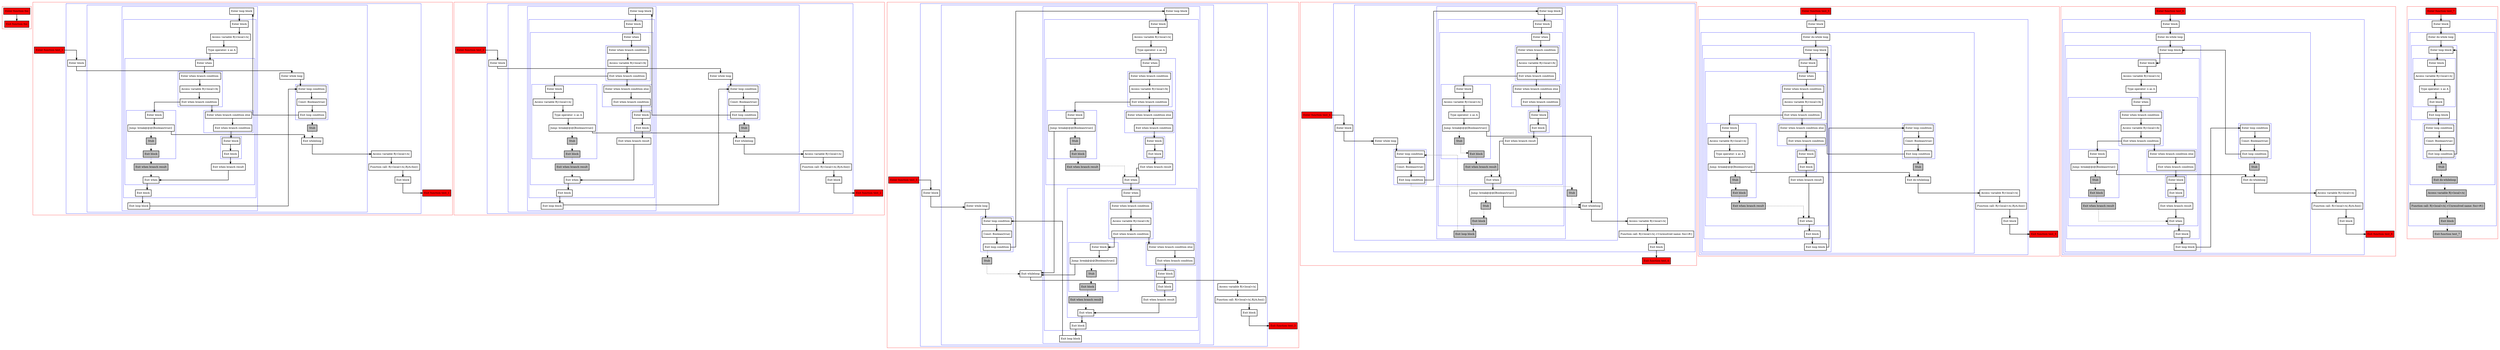 digraph endlessLoops_kt {
  graph [splines=ortho nodesep=3]
  node [shape=box penwidth=2]
  edge [penwidth=2]

  subgraph cluster_0 {
    color=red
    0 [label="Enter function foo" style="filled" fillcolor=red];
    1 [label="Exit function foo" style="filled" fillcolor=red];
  }

  0 -> {1};

  subgraph cluster_1 {
    color=red
    2 [label="Enter function test_1" style="filled" fillcolor=red];
    subgraph cluster_2 {
      color=blue
      3 [label="Enter block"];
      subgraph cluster_3 {
        color=blue
        4 [label="Enter while loop"];
        subgraph cluster_4 {
          color=blue
          5 [label="Enter loop condition"];
          6 [label="Const: Boolean(true)"];
          7 [label="Exit loop condition"];
        }
        subgraph cluster_5 {
          color=blue
          8 [label="Enter loop block"];
          subgraph cluster_6 {
            color=blue
            9 [label="Enter block"];
            10 [label="Access variable R|<local>/x|"];
            11 [label="Type operator: x as A"];
            subgraph cluster_7 {
              color=blue
              12 [label="Enter when"];
              subgraph cluster_8 {
                color=blue
                13 [label="Enter when branch condition "];
                14 [label="Access variable R|<local>/b|"];
                15 [label="Exit when branch condition"];
              }
              subgraph cluster_9 {
                color=blue
                16 [label="Enter block"];
                17 [label="Jump: break@@@[Boolean(true)] "];
                18 [label="Stub" style="filled" fillcolor=gray];
                19 [label="Exit block" style="filled" fillcolor=gray];
              }
              20 [label="Exit when branch result" style="filled" fillcolor=gray];
              subgraph cluster_10 {
                color=blue
                21 [label="Enter when branch condition else"];
                22 [label="Exit when branch condition"];
              }
              subgraph cluster_11 {
                color=blue
                23 [label="Enter block"];
                24 [label="Exit block"];
              }
              25 [label="Exit when branch result"];
              26 [label="Exit when"];
            }
            27 [label="Exit block"];
          }
          28 [label="Exit loop block"];
        }
        29 [label="Stub" style="filled" fillcolor=gray];
        30 [label="Exit whileloop"];
      }
      31 [label="Access variable R|<local>/x|"];
      32 [label="Function call: R|<local>/x|.R|/A.foo|()"];
      33 [label="Exit block"];
    }
    34 [label="Exit function test_1" style="filled" fillcolor=red];
  }

  2 -> {3};
  3 -> {4};
  4 -> {5};
  5 -> {6};
  6 -> {7};
  7 -> {8};
  7 -> {29} [style=dotted];
  8 -> {9};
  9 -> {10};
  10 -> {11};
  11 -> {12};
  12 -> {13};
  13 -> {14};
  14 -> {15};
  15 -> {16 21};
  16 -> {17};
  17 -> {30};
  17 -> {18} [style=dotted];
  18 -> {19} [style=dotted];
  19 -> {20} [style=dotted];
  20 -> {26} [style=dotted];
  21 -> {22};
  22 -> {23};
  23 -> {24};
  24 -> {25};
  25 -> {26};
  26 -> {27};
  27 -> {28};
  28 -> {5};
  29 -> {30} [style=dotted];
  30 -> {31};
  31 -> {32};
  32 -> {33};
  33 -> {34};

  subgraph cluster_12 {
    color=red
    35 [label="Enter function test_2" style="filled" fillcolor=red];
    subgraph cluster_13 {
      color=blue
      36 [label="Enter block"];
      subgraph cluster_14 {
        color=blue
        37 [label="Enter while loop"];
        subgraph cluster_15 {
          color=blue
          38 [label="Enter loop condition"];
          39 [label="Const: Boolean(true)"];
          40 [label="Exit loop condition"];
        }
        subgraph cluster_16 {
          color=blue
          41 [label="Enter loop block"];
          subgraph cluster_17 {
            color=blue
            42 [label="Enter block"];
            subgraph cluster_18 {
              color=blue
              43 [label="Enter when"];
              subgraph cluster_19 {
                color=blue
                44 [label="Enter when branch condition "];
                45 [label="Access variable R|<local>/b|"];
                46 [label="Exit when branch condition"];
              }
              subgraph cluster_20 {
                color=blue
                47 [label="Enter block"];
                48 [label="Access variable R|<local>/x|"];
                49 [label="Type operator: x as A"];
                50 [label="Jump: break@@@[Boolean(true)] "];
                51 [label="Stub" style="filled" fillcolor=gray];
                52 [label="Exit block" style="filled" fillcolor=gray];
              }
              53 [label="Exit when branch result" style="filled" fillcolor=gray];
              subgraph cluster_21 {
                color=blue
                54 [label="Enter when branch condition else"];
                55 [label="Exit when branch condition"];
              }
              subgraph cluster_22 {
                color=blue
                56 [label="Enter block"];
                57 [label="Exit block"];
              }
              58 [label="Exit when branch result"];
              59 [label="Exit when"];
            }
            60 [label="Exit block"];
          }
          61 [label="Exit loop block"];
        }
        62 [label="Stub" style="filled" fillcolor=gray];
        63 [label="Exit whileloop"];
      }
      64 [label="Access variable R|<local>/x|"];
      65 [label="Function call: R|<local>/x|.R|/A.foo|()"];
      66 [label="Exit block"];
    }
    67 [label="Exit function test_2" style="filled" fillcolor=red];
  }

  35 -> {36};
  36 -> {37};
  37 -> {38};
  38 -> {39};
  39 -> {40};
  40 -> {41};
  40 -> {62} [style=dotted];
  41 -> {42};
  42 -> {43};
  43 -> {44};
  44 -> {45};
  45 -> {46};
  46 -> {47 54};
  47 -> {48};
  48 -> {49};
  49 -> {50};
  50 -> {63};
  50 -> {51} [style=dotted];
  51 -> {52} [style=dotted];
  52 -> {53} [style=dotted];
  53 -> {59} [style=dotted];
  54 -> {55};
  55 -> {56};
  56 -> {57};
  57 -> {58};
  58 -> {59};
  59 -> {60};
  60 -> {61};
  61 -> {38};
  62 -> {63} [style=dotted];
  63 -> {64};
  64 -> {65};
  65 -> {66};
  66 -> {67};

  subgraph cluster_23 {
    color=red
    68 [label="Enter function test_3" style="filled" fillcolor=red];
    subgraph cluster_24 {
      color=blue
      69 [label="Enter block"];
      subgraph cluster_25 {
        color=blue
        70 [label="Enter while loop"];
        subgraph cluster_26 {
          color=blue
          71 [label="Enter loop condition"];
          72 [label="Const: Boolean(true)"];
          73 [label="Exit loop condition"];
        }
        subgraph cluster_27 {
          color=blue
          74 [label="Enter loop block"];
          subgraph cluster_28 {
            color=blue
            75 [label="Enter block"];
            76 [label="Access variable R|<local>/x|"];
            77 [label="Type operator: x as A"];
            subgraph cluster_29 {
              color=blue
              78 [label="Enter when"];
              subgraph cluster_30 {
                color=blue
                79 [label="Enter when branch condition "];
                80 [label="Access variable R|<local>/b|"];
                81 [label="Exit when branch condition"];
              }
              subgraph cluster_31 {
                color=blue
                82 [label="Enter block"];
                83 [label="Jump: break@@@[Boolean(true)] "];
                84 [label="Stub" style="filled" fillcolor=gray];
                85 [label="Exit block" style="filled" fillcolor=gray];
              }
              86 [label="Exit when branch result" style="filled" fillcolor=gray];
              subgraph cluster_32 {
                color=blue
                87 [label="Enter when branch condition else"];
                88 [label="Exit when branch condition"];
              }
              subgraph cluster_33 {
                color=blue
                89 [label="Enter block"];
                90 [label="Exit block"];
              }
              91 [label="Exit when branch result"];
              92 [label="Exit when"];
            }
            subgraph cluster_34 {
              color=blue
              93 [label="Enter when"];
              subgraph cluster_35 {
                color=blue
                94 [label="Enter when branch condition "];
                95 [label="Access variable R|<local>/b|"];
                96 [label="Exit when branch condition"];
              }
              subgraph cluster_36 {
                color=blue
                97 [label="Enter block"];
                98 [label="Jump: break@@@[Boolean(true)] "];
                99 [label="Stub" style="filled" fillcolor=gray];
                100 [label="Exit block" style="filled" fillcolor=gray];
              }
              101 [label="Exit when branch result" style="filled" fillcolor=gray];
              subgraph cluster_37 {
                color=blue
                102 [label="Enter when branch condition else"];
                103 [label="Exit when branch condition"];
              }
              subgraph cluster_38 {
                color=blue
                104 [label="Enter block"];
                105 [label="Exit block"];
              }
              106 [label="Exit when branch result"];
              107 [label="Exit when"];
            }
            108 [label="Exit block"];
          }
          109 [label="Exit loop block"];
        }
        110 [label="Stub" style="filled" fillcolor=gray];
        111 [label="Exit whileloop"];
      }
      112 [label="Access variable R|<local>/x|"];
      113 [label="Function call: R|<local>/x|.R|/A.foo|()"];
      114 [label="Exit block"];
    }
    115 [label="Exit function test_3" style="filled" fillcolor=red];
  }

  68 -> {69};
  69 -> {70};
  70 -> {71};
  71 -> {72};
  72 -> {73};
  73 -> {74};
  73 -> {110} [style=dotted];
  74 -> {75};
  75 -> {76};
  76 -> {77};
  77 -> {78};
  78 -> {79};
  79 -> {80};
  80 -> {81};
  81 -> {82 87};
  82 -> {83};
  83 -> {111};
  83 -> {84} [style=dotted];
  84 -> {85} [style=dotted];
  85 -> {86} [style=dotted];
  86 -> {92} [style=dotted];
  87 -> {88};
  88 -> {89};
  89 -> {90};
  90 -> {91};
  91 -> {92};
  92 -> {93};
  93 -> {94};
  94 -> {95};
  95 -> {96};
  96 -> {97 102};
  97 -> {98};
  98 -> {111};
  98 -> {99} [style=dotted];
  99 -> {100} [style=dotted];
  100 -> {101} [style=dotted];
  101 -> {107} [style=dotted];
  102 -> {103};
  103 -> {104};
  104 -> {105};
  105 -> {106};
  106 -> {107};
  107 -> {108};
  108 -> {109};
  109 -> {71};
  110 -> {111} [style=dotted];
  111 -> {112};
  112 -> {113};
  113 -> {114};
  114 -> {115};

  subgraph cluster_39 {
    color=red
    116 [label="Enter function test_4" style="filled" fillcolor=red];
    subgraph cluster_40 {
      color=blue
      117 [label="Enter block"];
      subgraph cluster_41 {
        color=blue
        118 [label="Enter while loop"];
        subgraph cluster_42 {
          color=blue
          119 [label="Enter loop condition"];
          120 [label="Const: Boolean(true)"];
          121 [label="Exit loop condition"];
        }
        subgraph cluster_43 {
          color=blue
          122 [label="Enter loop block"];
          subgraph cluster_44 {
            color=blue
            123 [label="Enter block"];
            subgraph cluster_45 {
              color=blue
              124 [label="Enter when"];
              subgraph cluster_46 {
                color=blue
                125 [label="Enter when branch condition "];
                126 [label="Access variable R|<local>/b|"];
                127 [label="Exit when branch condition"];
              }
              subgraph cluster_47 {
                color=blue
                128 [label="Enter block"];
                129 [label="Access variable R|<local>/x|"];
                130 [label="Type operator: x as A"];
                131 [label="Jump: break@@@[Boolean(true)] "];
                132 [label="Stub" style="filled" fillcolor=gray];
                133 [label="Exit block" style="filled" fillcolor=gray];
              }
              134 [label="Exit when branch result" style="filled" fillcolor=gray];
              subgraph cluster_48 {
                color=blue
                135 [label="Enter when branch condition else"];
                136 [label="Exit when branch condition"];
              }
              subgraph cluster_49 {
                color=blue
                137 [label="Enter block"];
                138 [label="Exit block"];
              }
              139 [label="Exit when branch result"];
              140 [label="Exit when"];
            }
            141 [label="Jump: break@@@[Boolean(true)] "];
            142 [label="Stub" style="filled" fillcolor=gray];
            143 [label="Exit block" style="filled" fillcolor=gray];
          }
          144 [label="Exit loop block" style="filled" fillcolor=gray];
        }
        145 [label="Stub" style="filled" fillcolor=gray];
        146 [label="Exit whileloop"];
      }
      147 [label="Access variable R|<local>/x|"];
      148 [label="Function call: R|<local>/x|.<Unresolved name: foo>#()"];
      149 [label="Exit block"];
    }
    150 [label="Exit function test_4" style="filled" fillcolor=red];
  }

  116 -> {117};
  117 -> {118};
  118 -> {119};
  119 -> {120};
  120 -> {121};
  121 -> {122};
  121 -> {145} [style=dotted];
  122 -> {123};
  123 -> {124};
  124 -> {125};
  125 -> {126};
  126 -> {127};
  127 -> {128 135};
  128 -> {129};
  129 -> {130};
  130 -> {131};
  131 -> {146};
  131 -> {132} [style=dotted];
  132 -> {133} [style=dotted];
  133 -> {134} [style=dotted];
  134 -> {140} [style=dotted];
  135 -> {136};
  136 -> {137};
  137 -> {138};
  138 -> {139};
  139 -> {140};
  140 -> {141};
  141 -> {146};
  141 -> {142} [style=dotted];
  142 -> {143} [style=dotted];
  143 -> {144} [style=dotted];
  144 -> {119} [style=dotted];
  145 -> {146} [style=dotted];
  146 -> {147};
  147 -> {148};
  148 -> {149};
  149 -> {150};

  subgraph cluster_50 {
    color=red
    151 [label="Enter function test_5" style="filled" fillcolor=red];
    subgraph cluster_51 {
      color=blue
      152 [label="Enter block"];
      subgraph cluster_52 {
        color=blue
        153 [label="Enter do-while loop"];
        subgraph cluster_53 {
          color=blue
          154 [label="Enter loop block"];
          subgraph cluster_54 {
            color=blue
            155 [label="Enter block"];
            subgraph cluster_55 {
              color=blue
              156 [label="Enter when"];
              subgraph cluster_56 {
                color=blue
                157 [label="Enter when branch condition "];
                158 [label="Access variable R|<local>/b|"];
                159 [label="Exit when branch condition"];
              }
              subgraph cluster_57 {
                color=blue
                160 [label="Enter block"];
                161 [label="Access variable R|<local>/x|"];
                162 [label="Type operator: x as A"];
                163 [label="Jump: break@@@[Boolean(true)] "];
                164 [label="Stub" style="filled" fillcolor=gray];
                165 [label="Exit block" style="filled" fillcolor=gray];
              }
              166 [label="Exit when branch result" style="filled" fillcolor=gray];
              subgraph cluster_58 {
                color=blue
                167 [label="Enter when branch condition else"];
                168 [label="Exit when branch condition"];
              }
              subgraph cluster_59 {
                color=blue
                169 [label="Enter block"];
                170 [label="Exit block"];
              }
              171 [label="Exit when branch result"];
              172 [label="Exit when"];
            }
            173 [label="Exit block"];
          }
          174 [label="Exit loop block"];
        }
        subgraph cluster_60 {
          color=blue
          175 [label="Enter loop condition"];
          176 [label="Const: Boolean(true)"];
          177 [label="Exit loop condition"];
        }
        178 [label="Stub" style="filled" fillcolor=gray];
        179 [label="Exit do-whileloop"];
      }
      180 [label="Access variable R|<local>/x|"];
      181 [label="Function call: R|<local>/x|.R|/A.foo|()"];
      182 [label="Exit block"];
    }
    183 [label="Exit function test_5" style="filled" fillcolor=red];
  }

  151 -> {152};
  152 -> {153};
  153 -> {154};
  154 -> {155};
  155 -> {156};
  156 -> {157};
  157 -> {158};
  158 -> {159};
  159 -> {160 167};
  160 -> {161};
  161 -> {162};
  162 -> {163};
  163 -> {179};
  163 -> {164} [style=dotted];
  164 -> {165} [style=dotted];
  165 -> {166} [style=dotted];
  166 -> {172} [style=dotted];
  167 -> {168};
  168 -> {169};
  169 -> {170};
  170 -> {171};
  171 -> {172};
  172 -> {173};
  173 -> {174};
  174 -> {175};
  175 -> {176};
  176 -> {177};
  177 -> {154};
  177 -> {178} [style=dotted];
  178 -> {179} [style=dotted];
  179 -> {180};
  180 -> {181};
  181 -> {182};
  182 -> {183};

  subgraph cluster_61 {
    color=red
    184 [label="Enter function test_6" style="filled" fillcolor=red];
    subgraph cluster_62 {
      color=blue
      185 [label="Enter block"];
      subgraph cluster_63 {
        color=blue
        186 [label="Enter do-while loop"];
        subgraph cluster_64 {
          color=blue
          187 [label="Enter loop block"];
          subgraph cluster_65 {
            color=blue
            188 [label="Enter block"];
            189 [label="Access variable R|<local>/x|"];
            190 [label="Type operator: x as A"];
            subgraph cluster_66 {
              color=blue
              191 [label="Enter when"];
              subgraph cluster_67 {
                color=blue
                192 [label="Enter when branch condition "];
                193 [label="Access variable R|<local>/b|"];
                194 [label="Exit when branch condition"];
              }
              subgraph cluster_68 {
                color=blue
                195 [label="Enter block"];
                196 [label="Jump: break@@@[Boolean(true)] "];
                197 [label="Stub" style="filled" fillcolor=gray];
                198 [label="Exit block" style="filled" fillcolor=gray];
              }
              199 [label="Exit when branch result" style="filled" fillcolor=gray];
              subgraph cluster_69 {
                color=blue
                200 [label="Enter when branch condition else"];
                201 [label="Exit when branch condition"];
              }
              subgraph cluster_70 {
                color=blue
                202 [label="Enter block"];
                203 [label="Exit block"];
              }
              204 [label="Exit when branch result"];
              205 [label="Exit when"];
            }
            206 [label="Exit block"];
          }
          207 [label="Exit loop block"];
        }
        subgraph cluster_71 {
          color=blue
          208 [label="Enter loop condition"];
          209 [label="Const: Boolean(true)"];
          210 [label="Exit loop condition"];
        }
        211 [label="Stub" style="filled" fillcolor=gray];
        212 [label="Exit do-whileloop"];
      }
      213 [label="Access variable R|<local>/x|"];
      214 [label="Function call: R|<local>/x|.R|/A.foo|()"];
      215 [label="Exit block"];
    }
    216 [label="Exit function test_6" style="filled" fillcolor=red];
  }

  184 -> {185};
  185 -> {186};
  186 -> {187};
  187 -> {188};
  188 -> {189};
  189 -> {190};
  190 -> {191};
  191 -> {192};
  192 -> {193};
  193 -> {194};
  194 -> {195 200};
  195 -> {196};
  196 -> {212};
  196 -> {197} [style=dotted];
  197 -> {198} [style=dotted];
  198 -> {199} [style=dotted];
  199 -> {205} [style=dotted];
  200 -> {201};
  201 -> {202};
  202 -> {203};
  203 -> {204};
  204 -> {205};
  205 -> {206};
  206 -> {207};
  207 -> {208};
  208 -> {209};
  209 -> {210};
  210 -> {187};
  210 -> {211} [style=dotted];
  211 -> {212} [style=dotted];
  212 -> {213};
  213 -> {214};
  214 -> {215};
  215 -> {216};

  subgraph cluster_72 {
    color=red
    217 [label="Enter function test_7" style="filled" fillcolor=red];
    subgraph cluster_73 {
      color=blue
      218 [label="Enter block"];
      subgraph cluster_74 {
        color=blue
        219 [label="Enter do-while loop"];
        subgraph cluster_75 {
          color=blue
          220 [label="Enter loop block"];
          subgraph cluster_76 {
            color=blue
            221 [label="Enter block"];
            222 [label="Access variable R|<local>/x|"];
            223 [label="Type operator: x as A"];
            224 [label="Exit block"];
          }
          225 [label="Exit loop block"];
        }
        subgraph cluster_77 {
          color=blue
          226 [label="Enter loop condition"];
          227 [label="Const: Boolean(true)"];
          228 [label="Exit loop condition"];
        }
        229 [label="Stub" style="filled" fillcolor=gray];
        230 [label="Exit do-whileloop" style="filled" fillcolor=gray];
      }
      231 [label="Access variable R|<local>/x|" style="filled" fillcolor=gray];
      232 [label="Function call: R|<local>/x|.<Unresolved name: foo>#()" style="filled" fillcolor=gray];
      233 [label="Exit block" style="filled" fillcolor=gray];
    }
    234 [label="Exit function test_7" style="filled" fillcolor=red style="filled" fillcolor=gray];
  }

  217 -> {218};
  218 -> {219};
  219 -> {220};
  220 -> {221};
  221 -> {222};
  222 -> {223};
  223 -> {224};
  224 -> {225};
  225 -> {226};
  226 -> {227};
  227 -> {228};
  228 -> {220};
  228 -> {229} [style=dotted];
  229 -> {230} [style=dotted];
  230 -> {231} [style=dotted];
  231 -> {232} [style=dotted];
  232 -> {233} [style=dotted];
  233 -> {234} [style=dotted];

}
